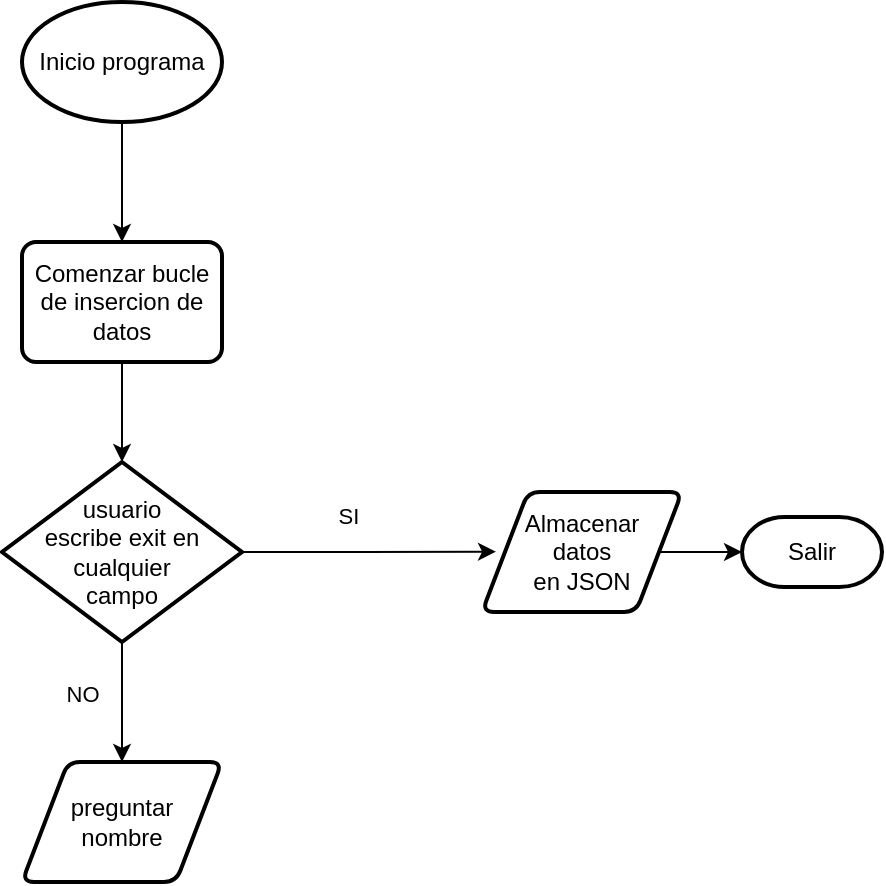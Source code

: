 <mxfile version="22.1.11" type="github">
  <diagram name="Página-1" id="iFua0zxMI-7FKsJxMskk">
    <mxGraphModel dx="1018" dy="1684" grid="1" gridSize="10" guides="1" tooltips="1" connect="1" arrows="1" fold="1" page="1" pageScale="1" pageWidth="827" pageHeight="1169" math="0" shadow="0">
      <root>
        <mxCell id="0" />
        <mxCell id="1" parent="0" />
        <mxCell id="FBTDGhvQd9iHtvluBnvP-15" style="edgeStyle=orthogonalEdgeStyle;rounded=0;orthogonalLoop=1;jettySize=auto;html=1;entryX=0.5;entryY=0;entryDx=0;entryDy=0;" edge="1" parent="1" source="2J-52WXHvImh-Mbyndy5-1" target="FBTDGhvQd9iHtvluBnvP-2">
          <mxGeometry relative="1" as="geometry" />
        </mxCell>
        <mxCell id="2J-52WXHvImh-Mbyndy5-1" value="Inicio programa" style="strokeWidth=2;html=1;shape=mxgraph.flowchart.start_1;whiteSpace=wrap;" parent="1" vertex="1">
          <mxGeometry x="270" y="-30" width="100" height="60" as="geometry" />
        </mxCell>
        <mxCell id="FBTDGhvQd9iHtvluBnvP-2" value="Comenzar bucle de insercion de datos" style="rounded=1;whiteSpace=wrap;html=1;absoluteArcSize=1;arcSize=14;strokeWidth=2;" vertex="1" parent="1">
          <mxGeometry x="270" y="90" width="100" height="60" as="geometry" />
        </mxCell>
        <mxCell id="FBTDGhvQd9iHtvluBnvP-3" value="preguntar&lt;br&gt;nombre" style="shape=parallelogram;html=1;strokeWidth=2;perimeter=parallelogramPerimeter;whiteSpace=wrap;rounded=1;arcSize=12;size=0.23;" vertex="1" parent="1">
          <mxGeometry x="270" y="350" width="100" height="60" as="geometry" />
        </mxCell>
        <mxCell id="FBTDGhvQd9iHtvluBnvP-13" style="edgeStyle=orthogonalEdgeStyle;rounded=0;orthogonalLoop=1;jettySize=auto;html=1;entryX=0.5;entryY=0;entryDx=0;entryDy=0;" edge="1" parent="1" source="FBTDGhvQd9iHtvluBnvP-4" target="FBTDGhvQd9iHtvluBnvP-3">
          <mxGeometry relative="1" as="geometry" />
        </mxCell>
        <mxCell id="FBTDGhvQd9iHtvluBnvP-14" value="NO" style="edgeLabel;html=1;align=center;verticalAlign=middle;resizable=0;points=[];" vertex="1" connectable="0" parent="FBTDGhvQd9iHtvluBnvP-13">
          <mxGeometry x="-0.131" y="1" relative="1" as="geometry">
            <mxPoint x="-21" as="offset" />
          </mxGeometry>
        </mxCell>
        <mxCell id="FBTDGhvQd9iHtvluBnvP-4" value="usuario escribe exit en cualquier campo" style="strokeWidth=2;shape=mxgraph.flowchart.decision;whiteSpace=wrap;html=1;spacingLeft=20;spacingRight=20;" vertex="1" parent="1">
          <mxGeometry x="260" y="200" width="120" height="90" as="geometry" />
        </mxCell>
        <mxCell id="FBTDGhvQd9iHtvluBnvP-8" style="edgeStyle=orthogonalEdgeStyle;rounded=0;orthogonalLoop=1;jettySize=auto;html=1;" edge="1" parent="1" source="FBTDGhvQd9iHtvluBnvP-6" target="FBTDGhvQd9iHtvluBnvP-7">
          <mxGeometry relative="1" as="geometry" />
        </mxCell>
        <mxCell id="FBTDGhvQd9iHtvluBnvP-6" value="Almacenar&lt;br&gt;datos&lt;br&gt;en JSON" style="shape=parallelogram;html=1;strokeWidth=2;perimeter=parallelogramPerimeter;whiteSpace=wrap;rounded=1;arcSize=12;size=0.23;" vertex="1" parent="1">
          <mxGeometry x="500" y="215" width="100" height="60" as="geometry" />
        </mxCell>
        <mxCell id="FBTDGhvQd9iHtvluBnvP-7" value="Salir" style="strokeWidth=2;html=1;shape=mxgraph.flowchart.terminator;whiteSpace=wrap;" vertex="1" parent="1">
          <mxGeometry x="630" y="227.5" width="70" height="35" as="geometry" />
        </mxCell>
        <mxCell id="FBTDGhvQd9iHtvluBnvP-9" style="edgeStyle=orthogonalEdgeStyle;rounded=0;orthogonalLoop=1;jettySize=auto;html=1;entryX=0.07;entryY=0.497;entryDx=0;entryDy=0;entryPerimeter=0;" edge="1" parent="1" source="FBTDGhvQd9iHtvluBnvP-4" target="FBTDGhvQd9iHtvluBnvP-6">
          <mxGeometry relative="1" as="geometry" />
        </mxCell>
        <mxCell id="FBTDGhvQd9iHtvluBnvP-10" value="SI" style="edgeLabel;html=1;align=center;verticalAlign=middle;resizable=0;points=[];" vertex="1" connectable="0" parent="FBTDGhvQd9iHtvluBnvP-9">
          <mxGeometry x="-0.103" y="-1" relative="1" as="geometry">
            <mxPoint x="-4" y="-19" as="offset" />
          </mxGeometry>
        </mxCell>
        <mxCell id="FBTDGhvQd9iHtvluBnvP-12" style="edgeStyle=orthogonalEdgeStyle;rounded=0;orthogonalLoop=1;jettySize=auto;html=1;exitX=0.5;exitY=1;exitDx=0;exitDy=0;entryX=0.5;entryY=0;entryDx=0;entryDy=0;entryPerimeter=0;" edge="1" parent="1" source="FBTDGhvQd9iHtvluBnvP-2" target="FBTDGhvQd9iHtvluBnvP-4">
          <mxGeometry relative="1" as="geometry" />
        </mxCell>
      </root>
    </mxGraphModel>
  </diagram>
</mxfile>
